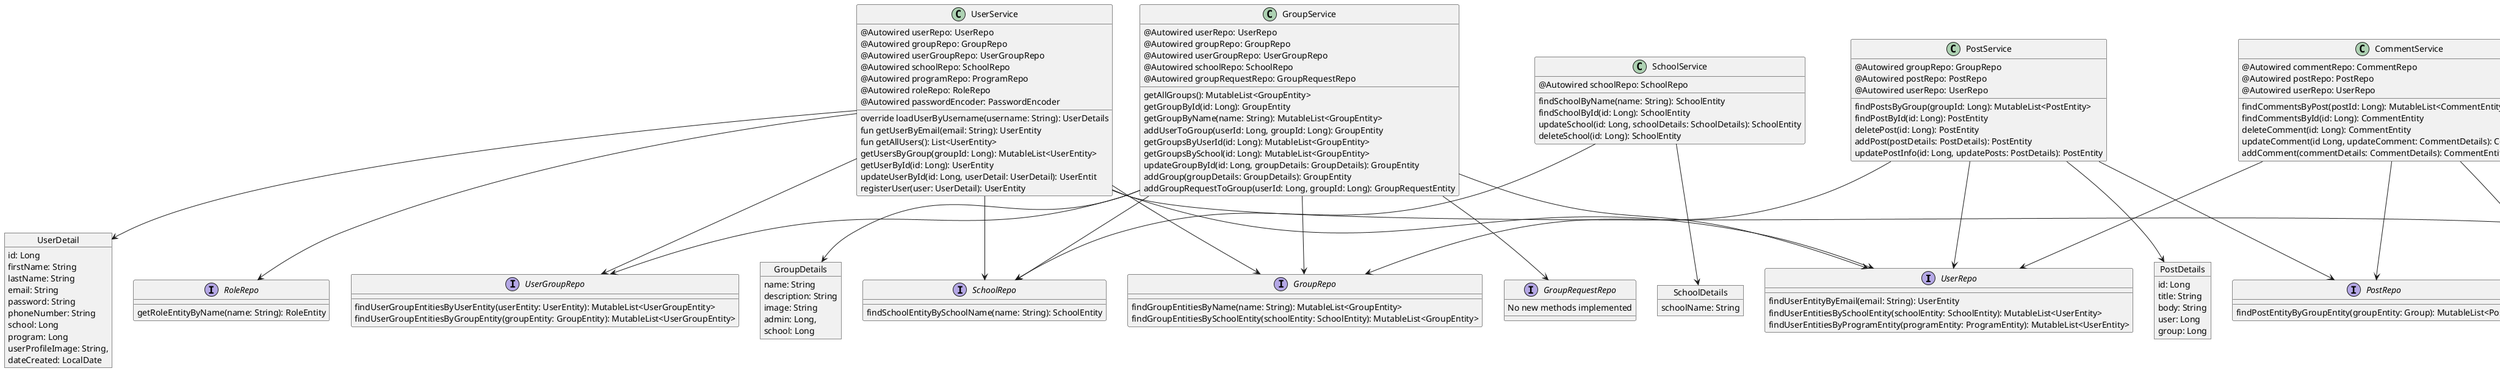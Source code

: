 @startuml
'https://plantuml.com/class-diagram

interface UserRepo{
    findUserEntityByEmail(email: String): UserEntity
    findUserEntitiesBySchoolEntity(schoolEntity: SchoolEntity): MutableList<UserEntity>
    findUserEntitiesByProgramEntity(programEntity: ProgramEntity): MutableList<UserEntity>
}

interface GroupRepo{
    findGroupEntitiesByName(name: String): MutableList<GroupEntity>
    findGroupEntitiesBySchoolEntity(schoolEntity: SchoolEntity): MutableList<GroupEntity>
}

interface UserGroupRepo{
    findUserGroupEntitiesByUserEntity(userEntity: UserEntity): MutableList<UserGroupEntity>
    findUserGroupEntitiesByGroupEntity(groupEntity: GroupEntity): MutableList<UserGroupEntity>
}

interface ProgramRepo{
    findProgramEntityByProgramName(name: String): ProgramEntity
}

interface SchoolRepo{
    findSchoolEntityBySchoolName(name: String): SchoolEntity
}

interface PostRepo{
    findPostEntityByGroupEntity(groupEntity: Group): MutableList<Post>
}

interface CommentRepo{
    findCommentEntitiesByPostEntity(postEntity: PostEntity): MutableList<CommentEntity>
}

interface GroupRequestRepo{
    No new methods implemented
}

interface RoleRepo{
    getRoleEntityByName(name: String): RoleEntity
}

class UserService{
    @Autowired userRepo: UserRepo
    @Autowired groupRepo: GroupRepo
    @Autowired userGroupRepo: UserGroupRepo
    @Autowired schoolRepo: SchoolRepo
    @Autowired programRepo: ProgramRepo
    @Autowired roleRepo: RoleRepo
    @Autowired passwordEncoder: PasswordEncoder
    override loadUserByUsername(username: String): UserDetails
    fun getUserByEmail(email: String): UserEntity
    fun getAllUsers(): List<UserEntity>
    getUsersByGroup(groupId: Long): MutableList<UserEntity>
    getUserById(id: Long): UserEntity
    updateUserById(id: Long, userDetail: UserDetail): UserEntit
    registerUser(user: UserDetail): UserEntity
}

class GroupService{
    @Autowired userRepo: UserRepo
    @Autowired groupRepo: GroupRepo
    @Autowired userGroupRepo: UserGroupRepo
    @Autowired schoolRepo: SchoolRepo
    @Autowired groupRequestRepo: GroupRequestRepo
    getAllGroups(): MutableList<GroupEntity>
    getGroupById(id: Long): GroupEntity
    getGroupByName(name: String): MutableList<GroupEntity>
    addUserToGroup(userId: Long, groupId: Long): GroupEntity
    getGroupsByUserId(id: Long): MutableList<GroupEntity>
    getGroupsBySchool(id: Long): MutableList<GroupEntity>
    updateGroupById(id: Long, groupDetails: GroupDetails): GroupEntity
    addGroup(groupDetails: GroupDetails): GroupEntity
    addGroupRequestToGroup(userId: Long, groupId: Long): GroupRequestEntity
}

class SchoolService{
    @Autowired schoolRepo: SchoolRepo
    findSchoolByName(name: String): SchoolEntity
    findSchoolById(id: Long): SchoolEntity
    updateSchool(id: Long, schoolDetails: SchoolDetails): SchoolEntity
    deleteSchool(id: Long): SchoolEntity
}

class ProgramService{
    @Autowired programRepo: ProgramRepo
    findProgramByName(name: String): ProgramEntity
    findProgramById(id: Long): ProgramEntity
    updateProgramInfo(id: Long, programDetails: ProgramDetails): ProgramEntity
    deleteProgram(id: Long): ProgramEntity
}

class PostService{
    @Autowired groupRepo: GroupRepo
    @Autowired postRepo: PostRepo
    @Autowired userRepo: UserRepo
    findPostsByGroup(groupId: Long): MutableList<PostEntity>
    findPostById(id: Long): PostEntity
    deletePost(id: Long): PostEntity
    addPost(postDetails: PostDetails): PostEntity
    updatePostInfo(id: Long, updatePosts: PostDetails): PostEntity
}

class CommentService{
    @Autowired commentRepo: CommentRepo
    @Autowired postRepo: PostRepo
    @Autowired userRepo: UserRepo
    findCommentsByPost(postId: Long): MutableList<CommentEntity>
    findCommentsById(id: Long): CommentEntity
    deleteComment(id: Long): CommentEntity
    updateComment(id Long, updateComment: CommentDetails): CommentEntity
    addComment(commentDetails: CommentDetails): CommentEntity
}

object UserDetail{
    id: Long
    firstName: String
    lastName: String
    email: String
    password: String
    phoneNumber: String
    school: Long
    program: Long
    userProfileImage: String,
    dateCreated: LocalDate
}

object CommentDetails{
        id: Long
        body: String
        post: Long
        user: Long
}

object GroupDetails {
    name: String
    description: String
    image: String
    admin: Long,
    school: Long
}

object PostDetails {
    id: Long
    title: String
    body: String
    user: Long
    group: Long
}

object ProgramDetails{
    programName: String
}

object SchoolDetails{
    schoolName: String
}

UserService --> UserRepo
UserService --> GroupRepo
UserService --> UserGroupRepo
UserService --> SchoolRepo
UserService --> ProgramRepo
UserService --> RoleRepo
UserService --> UserDetail
GroupService --> UserRepo
GroupService --> GroupRepo
GroupService --> UserGroupRepo
GroupService --> SchoolRepo
GroupService --> GroupRequestRepo
GroupService --> GroupDetails
ProgramService --> ProgramRepo
ProgramService --> ProgramDetails
SchoolService --> SchoolRepo
SchoolService --> SchoolDetails
CommentService --> PostRepo
CommentService --> CommentRepo
CommentService --> UserRepo
CommentService --> CommentDetails
PostService --> PostRepo
PostService --> GroupRepo
PostService --> UserRepo
PostService --> PostDetails

@enduml
